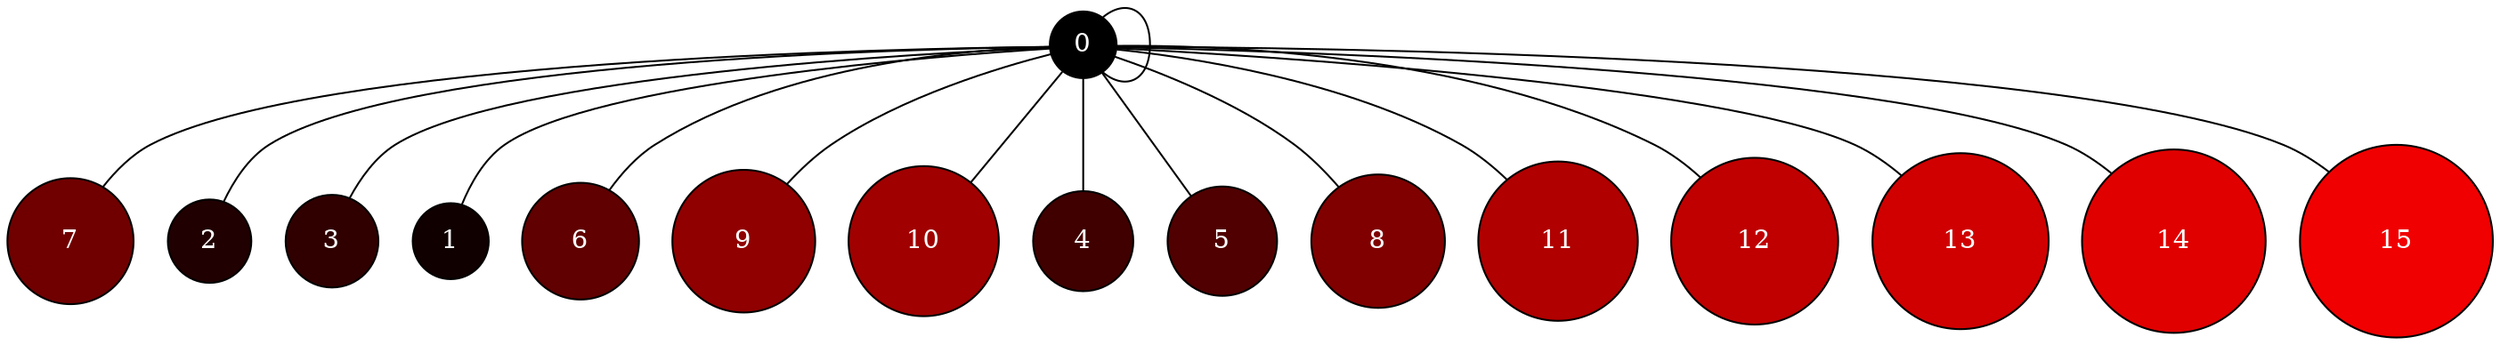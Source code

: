 strict graph  {
	node [fixedsize=true,
		fontcolor="#FFFFFF",
		shape=circle,
		style=filled
	];
	0	 [fillcolor="# 00000",
		height="0.5",
		width="0.5"];
	7	 [fillcolor="#700000",
		height="0.9375",
		width="0.9375"];
	0 -- 7;
	2	 [fillcolor="#200000",
		height="0.625",
		width="0.625"];
	0 -- 2;
	3	 [fillcolor="#300000",
		height="0.6875",
		width="0.6875"];
	0 -- 3;
	0;
	0 -- 0;
	1	 [fillcolor="#100000",
		height="0.5625",
		width="0.5625"];
	0 -- 1;
	6	 [fillcolor="#600000",
		height="0.875",
		width="0.875"];
	0 -- 6;
	9	 [fillcolor="#900000",
		height="1.0625",
		width="1.0625"];
	0 -- 9;
	10	 [fillcolor="#a00000",
		height="1.125",
		width="1.125"];
	0 -- 10;
	4	 [fillcolor="#400000",
		height="0.75",
		width="0.75"];
	0 -- 4;
	5	 [fillcolor="#500000",
		height="0.8125",
		width="0.8125"];
	0 -- 5;
	8	 [fillcolor="#800000",
		height="1.0",
		width="1.0"];
	0 -- 8;
	11	 [fillcolor="#b00000",
		height="1.1875",
		width="1.1875"];
	0 -- 11;
	12	 [fillcolor="#c00000",
		height="1.25",
		width="1.25"];
	0 -- 12;
	13	 [fillcolor="#d00000",
		height="1.3125",
		width="1.3125"];
	0 -- 13;
	14	 [fillcolor="#e00000",
		height="1.375",
		width="1.375"];
	0 -- 14;
	15	 [fillcolor="#f00000",
		height="1.4375",
		width="1.4375"];
	0 -- 15;
}
